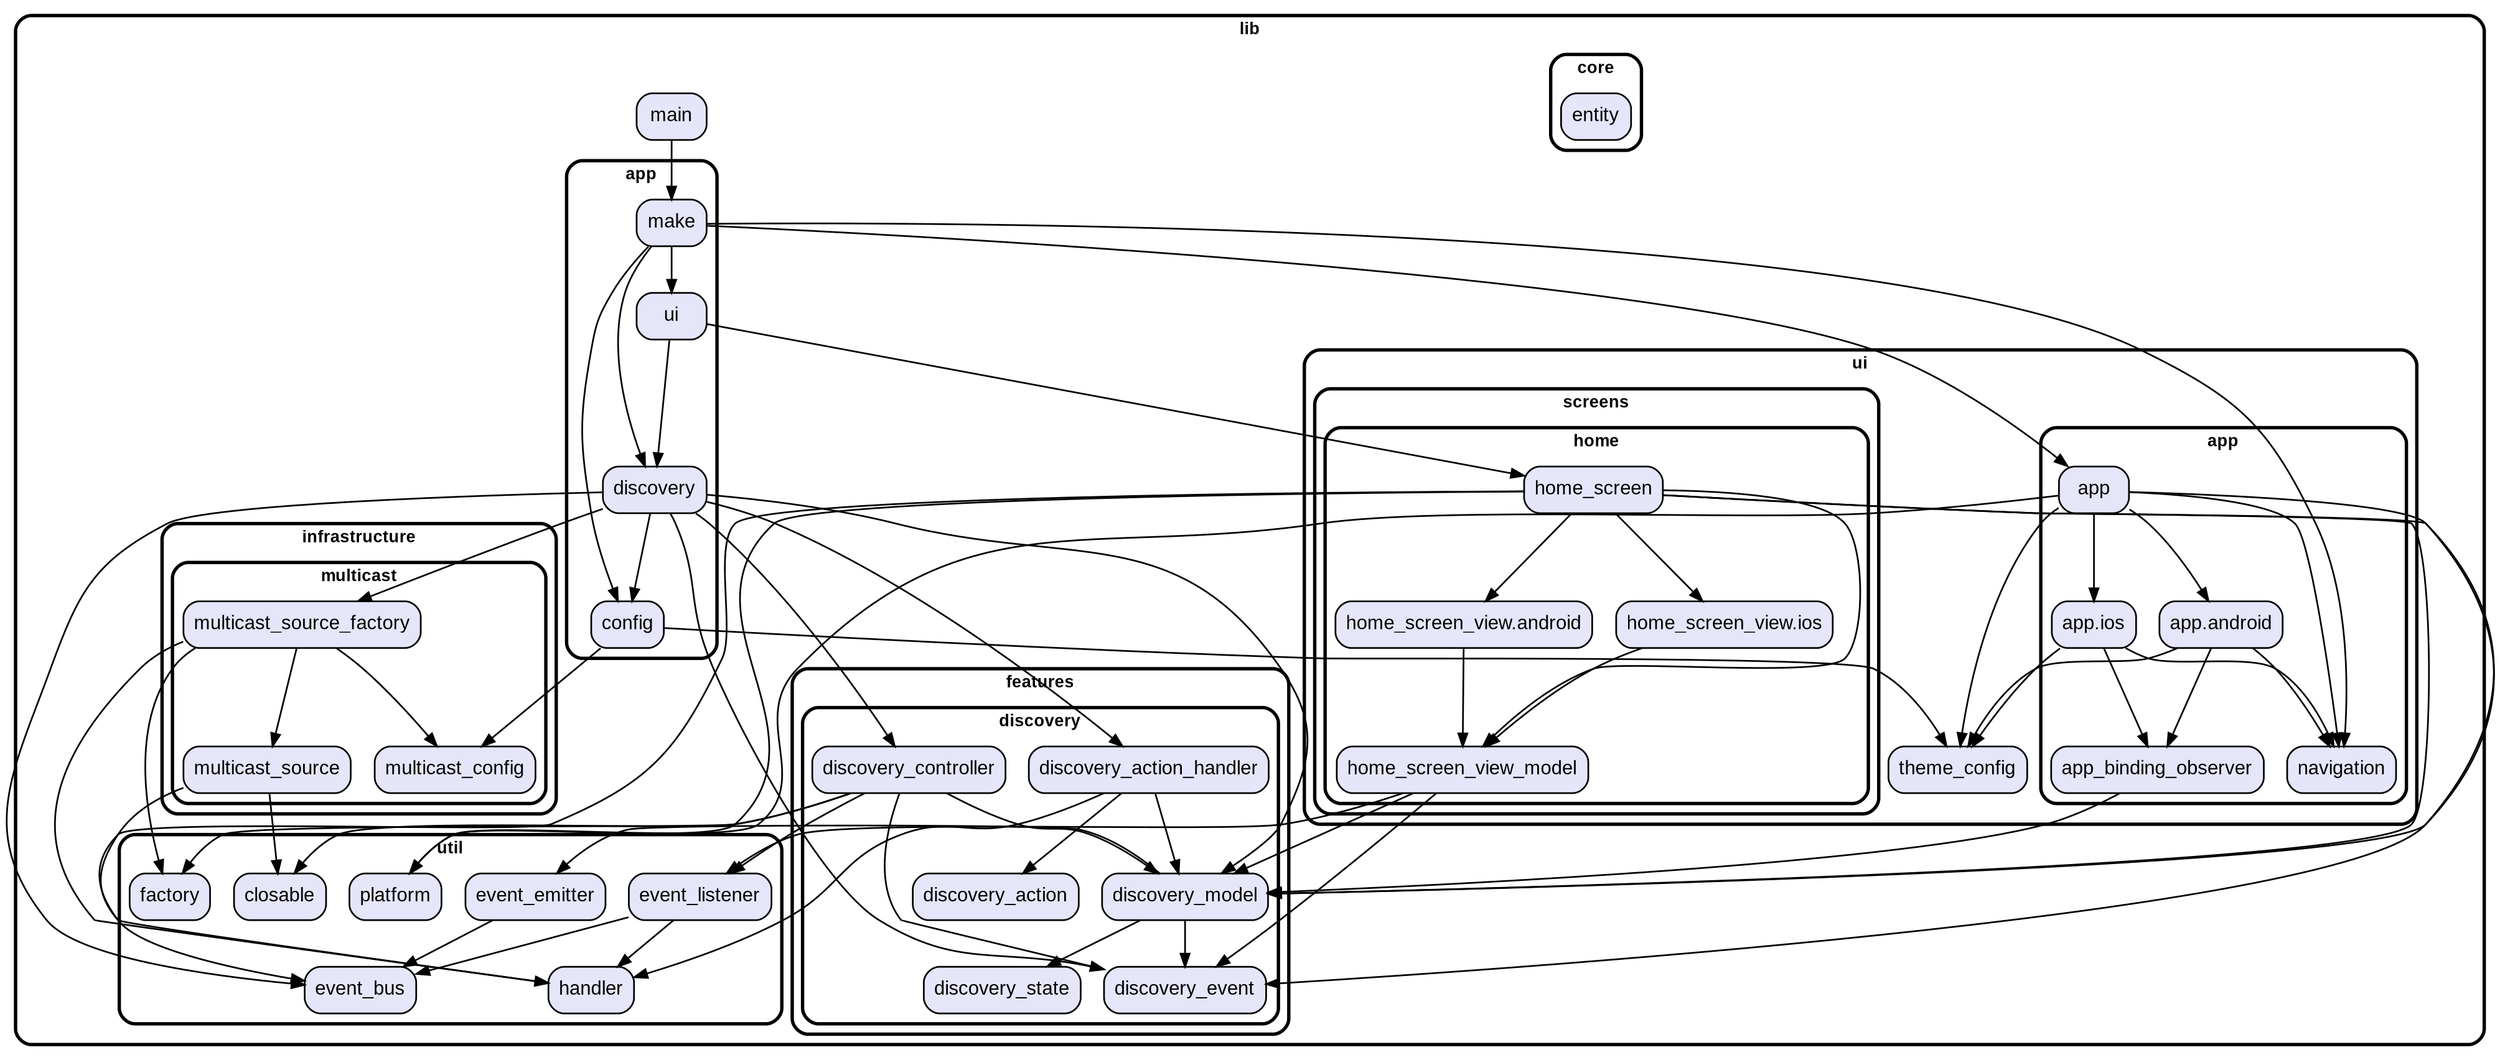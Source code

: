digraph "" {
  graph [style=rounded fontname="Arial Black" fontsize=13 penwidth=2.6];
  node [shape=rect style="filled,rounded" fontname=Arial fontsize=15 fillcolor=Lavender penwidth=1.3];
  edge [penwidth=1.3];
  "/ui/app/app.android.dart" [label="app.android"];
  "/ui/app/app_binding_observer.dart" [label="app_binding_observer"];
  "/ui/app/app.ios.dart" [label="app.ios"];
  "/ui/app/navigation.dart" [label="navigation"];
  "/ui/app/app.dart" [label="app"];
  "/ui/screens/home/home_screen_view.android.dart" [label="home_screen_view.android"];
  "/ui/screens/home/home_screen_view.ios.dart" [label="home_screen_view.ios"];
  "/ui/screens/home/home_screen_view_model.dart" [label="home_screen_view_model"];
  "/ui/screens/home/home_screen.dart" [label="home_screen"];
  "/ui/theme_config.dart" [label="theme_config"];
  "/core/entity.dart" [label="entity"];
  "/app/ui.dart" [label="ui"];
  "/app/config.dart" [label="config"];
  "/app/discovery.dart" [label="discovery"];
  "/app/make.dart" [label="make"];
  "/util/handler.dart" [label="handler"];
  "/util/factory.dart" [label="factory"];
  "/util/event_bus.dart" [label="event_bus"];
  "/util/event_emitter.dart" [label="event_emitter"];
  "/util/platform.dart" [label="platform"];
  "/util/event_listener.dart" [label="event_listener"];
  "/util/closable.dart" [label="closable"];
  "/features/discovery/discovery_controller.dart" [label="discovery_controller"];
  "/features/discovery/discovery_model.dart" [label="discovery_model"];
  "/features/discovery/discovery_state.dart" [label="discovery_state"];
  "/features/discovery/discovery_event.dart" [label="discovery_event"];
  "/features/discovery/discovery_action_handler.dart" [label="discovery_action_handler"];
  "/features/discovery/discovery_action.dart" [label="discovery_action"];
  "/main.dart" [label="main"];
  "/infrastructure/multicast/multicast_source_factory.dart" [label="multicast_source_factory"];
  "/infrastructure/multicast/multicast_source.dart" [label="multicast_source"];
  "/infrastructure/multicast/multicast_config.dart" [label="multicast_config"];
  subgraph "cluster~" {
    label="lib";
    "/main.dart";
    subgraph "cluster~/ui" {
      label="ui";
      "/ui/theme_config.dart";
      subgraph "cluster~/ui/app" {
        label="app";
        "/ui/app/app.android.dart";
        "/ui/app/app_binding_observer.dart";
        "/ui/app/app.ios.dart";
        "/ui/app/navigation.dart";
        "/ui/app/app.dart";
      }
      subgraph "cluster~/ui/screens" {
        label="screens";
        subgraph "cluster~/ui/screens/home" {
          label="home";
          "/ui/screens/home/home_screen_view.android.dart";
          "/ui/screens/home/home_screen_view.ios.dart";
          "/ui/screens/home/home_screen_view_model.dart";
          "/ui/screens/home/home_screen.dart";
        }
      }
    }
    subgraph "cluster~/core" {
      label="core";
      "/core/entity.dart";
    }
    subgraph "cluster~/app" {
      label="app";
      "/app/ui.dart";
      "/app/config.dart";
      "/app/discovery.dart";
      "/app/make.dart";
    }
    subgraph "cluster~/util" {
      label="util";
      "/util/handler.dart";
      "/util/factory.dart";
      "/util/event_bus.dart";
      "/util/event_emitter.dart";
      "/util/platform.dart";
      "/util/event_listener.dart";
      "/util/closable.dart";
    }
    subgraph "cluster~/features" {
      label="features";
      subgraph "cluster~/features/discovery" {
        label="discovery";
        "/features/discovery/discovery_controller.dart";
        "/features/discovery/discovery_model.dart";
        "/features/discovery/discovery_state.dart";
        "/features/discovery/discovery_event.dart";
        "/features/discovery/discovery_action_handler.dart";
        "/features/discovery/discovery_action.dart";
      }
    }
    subgraph "cluster~/infrastructure" {
      label="infrastructure";
      subgraph "cluster~/infrastructure/multicast" {
        label="multicast";
        "/infrastructure/multicast/multicast_source_factory.dart";
        "/infrastructure/multicast/multicast_source.dart";
        "/infrastructure/multicast/multicast_config.dart";
      }
    }
  }
  "/ui/app/app.android.dart" -> "/ui/app/app_binding_observer.dart";
  "/ui/app/app.android.dart" -> "/ui/app/navigation.dart";
  "/ui/app/app.android.dart" -> "/ui/theme_config.dart";
  "/ui/app/app_binding_observer.dart" -> "/features/discovery/discovery_model.dart";
  "/ui/app/app.ios.dart" -> "/ui/app/app_binding_observer.dart";
  "/ui/app/app.ios.dart" -> "/ui/app/navigation.dart";
  "/ui/app/app.ios.dart" -> "/ui/theme_config.dart";
  "/ui/app/app.dart" -> "/features/discovery/discovery_model.dart";
  "/ui/app/app.dart" -> "/ui/app/app.android.dart";
  "/ui/app/app.dart" -> "/ui/app/app.ios.dart";
  "/ui/app/app.dart" -> "/ui/app/navigation.dart";
  "/ui/app/app.dart" -> "/ui/theme_config.dart";
  "/ui/app/app.dart" -> "/util/platform.dart";
  "/ui/screens/home/home_screen_view.android.dart" -> "/ui/screens/home/home_screen_view_model.dart";
  "/ui/screens/home/home_screen_view.ios.dart" -> "/ui/screens/home/home_screen_view_model.dart";
  "/ui/screens/home/home_screen_view_model.dart" -> "/features/discovery/discovery_event.dart";
  "/ui/screens/home/home_screen_view_model.dart" -> "/features/discovery/discovery_model.dart";
  "/ui/screens/home/home_screen_view_model.dart" -> "/util/event_listener.dart";
  "/ui/screens/home/home_screen.dart" -> "/features/discovery/discovery_event.dart";
  "/ui/screens/home/home_screen.dart" -> "/features/discovery/discovery_model.dart";
  "/ui/screens/home/home_screen.dart" -> "/ui/screens/home/home_screen_view.android.dart";
  "/ui/screens/home/home_screen.dart" -> "/ui/screens/home/home_screen_view.ios.dart";
  "/ui/screens/home/home_screen.dart" -> "/ui/screens/home/home_screen_view_model.dart";
  "/ui/screens/home/home_screen.dart" -> "/util/event_bus.dart";
  "/ui/screens/home/home_screen.dart" -> "/util/platform.dart";
  "/app/ui.dart" -> "/app/discovery.dart";
  "/app/ui.dart" -> "/ui/screens/home/home_screen.dart";
  "/app/config.dart" -> "/infrastructure/multicast/multicast_config.dart";
  "/app/config.dart" -> "/ui/theme_config.dart";
  "/app/discovery.dart" -> "/app/config.dart";
  "/app/discovery.dart" -> "/features/discovery/discovery_action_handler.dart";
  "/app/discovery.dart" -> "/features/discovery/discovery_controller.dart";
  "/app/discovery.dart" -> "/features/discovery/discovery_event.dart";
  "/app/discovery.dart" -> "/features/discovery/discovery_model.dart";
  "/app/discovery.dart" -> "/infrastructure/multicast/multicast_source_factory.dart";
  "/app/discovery.dart" -> "/util/event_bus.dart";
  "/app/make.dart" -> "/app/config.dart";
  "/app/make.dart" -> "/app/discovery.dart";
  "/app/make.dart" -> "/app/ui.dart";
  "/app/make.dart" -> "/ui/app/app.dart";
  "/app/make.dart" -> "/ui/app/navigation.dart";
  "/util/event_emitter.dart" -> "/util/event_bus.dart";
  "/util/event_listener.dart" -> "/util/event_bus.dart";
  "/util/event_listener.dart" -> "/util/handler.dart";
  "/features/discovery/discovery_controller.dart" -> "/features/discovery/discovery_event.dart";
  "/features/discovery/discovery_controller.dart" -> "/features/discovery/discovery_model.dart";
  "/features/discovery/discovery_controller.dart" -> "/util/closable.dart";
  "/features/discovery/discovery_controller.dart" -> "/util/event_listener.dart";
  "/features/discovery/discovery_controller.dart" -> "/util/factory.dart";
  "/features/discovery/discovery_model.dart" -> "/features/discovery/discovery_event.dart";
  "/features/discovery/discovery_model.dart" -> "/util/event_emitter.dart";
  "/features/discovery/discovery_model.dart" -> "/features/discovery/discovery_state.dart";
  "/features/discovery/discovery_action_handler.dart" -> "/features/discovery/discovery_action.dart";
  "/features/discovery/discovery_action_handler.dart" -> "/features/discovery/discovery_model.dart";
  "/features/discovery/discovery_action_handler.dart" -> "/util/handler.dart";
  "/main.dart" -> "/app/make.dart";
  "/infrastructure/multicast/multicast_source_factory.dart" -> "/infrastructure/multicast/multicast_config.dart";
  "/infrastructure/multicast/multicast_source_factory.dart" -> "/infrastructure/multicast/multicast_source.dart";
  "/infrastructure/multicast/multicast_source_factory.dart" -> "/util/factory.dart";
  "/infrastructure/multicast/multicast_source_factory.dart" -> "/util/handler.dart";
  "/infrastructure/multicast/multicast_source.dart" -> "/util/closable.dart";
  "/infrastructure/multicast/multicast_source.dart" -> "/util/handler.dart";
}

